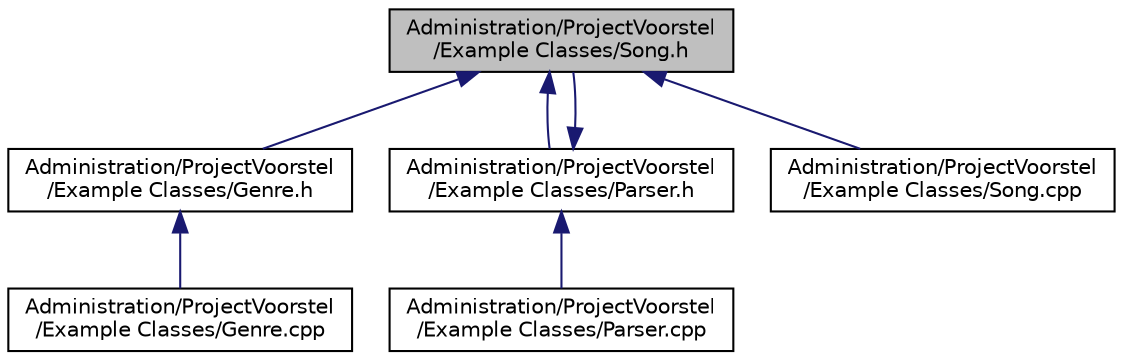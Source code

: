 digraph "Administration/ProjectVoorstel/Example Classes/Song.h"
{
 // LATEX_PDF_SIZE
  edge [fontname="Helvetica",fontsize="10",labelfontname="Helvetica",labelfontsize="10"];
  node [fontname="Helvetica",fontsize="10",shape=record];
  Node1 [label="Administration/ProjectVoorstel\l/Example Classes/Song.h",height=0.2,width=0.4,color="black", fillcolor="grey75", style="filled", fontcolor="black",tooltip=" "];
  Node1 -> Node2 [dir="back",color="midnightblue",fontsize="10",style="solid",fontname="Helvetica"];
  Node2 [label="Administration/ProjectVoorstel\l/Example Classes/Genre.h",height=0.2,width=0.4,color="black", fillcolor="white", style="filled",URL="$Administration_2ProjectVoorstel_2Example_01Classes_2Genre_8h.html",tooltip=" "];
  Node2 -> Node3 [dir="back",color="midnightblue",fontsize="10",style="solid",fontname="Helvetica"];
  Node3 [label="Administration/ProjectVoorstel\l/Example Classes/Genre.cpp",height=0.2,width=0.4,color="black", fillcolor="white", style="filled",URL="$Administration_2ProjectVoorstel_2Example_01Classes_2Genre_8cpp.html",tooltip=" "];
  Node1 -> Node4 [dir="back",color="midnightblue",fontsize="10",style="solid",fontname="Helvetica"];
  Node4 [label="Administration/ProjectVoorstel\l/Example Classes/Parser.h",height=0.2,width=0.4,color="black", fillcolor="white", style="filled",URL="$Parser_8h.html",tooltip=" "];
  Node4 -> Node1 [dir="back",color="midnightblue",fontsize="10",style="solid",fontname="Helvetica"];
  Node4 -> Node5 [dir="back",color="midnightblue",fontsize="10",style="solid",fontname="Helvetica"];
  Node5 [label="Administration/ProjectVoorstel\l/Example Classes/Parser.cpp",height=0.2,width=0.4,color="black", fillcolor="white", style="filled",URL="$Parser_8cpp.html",tooltip=" "];
  Node1 -> Node6 [dir="back",color="midnightblue",fontsize="10",style="solid",fontname="Helvetica"];
  Node6 [label="Administration/ProjectVoorstel\l/Example Classes/Song.cpp",height=0.2,width=0.4,color="black", fillcolor="white", style="filled",URL="$Administration_2ProjectVoorstel_2Example_01Classes_2Song_8cpp.html",tooltip=" "];
}

